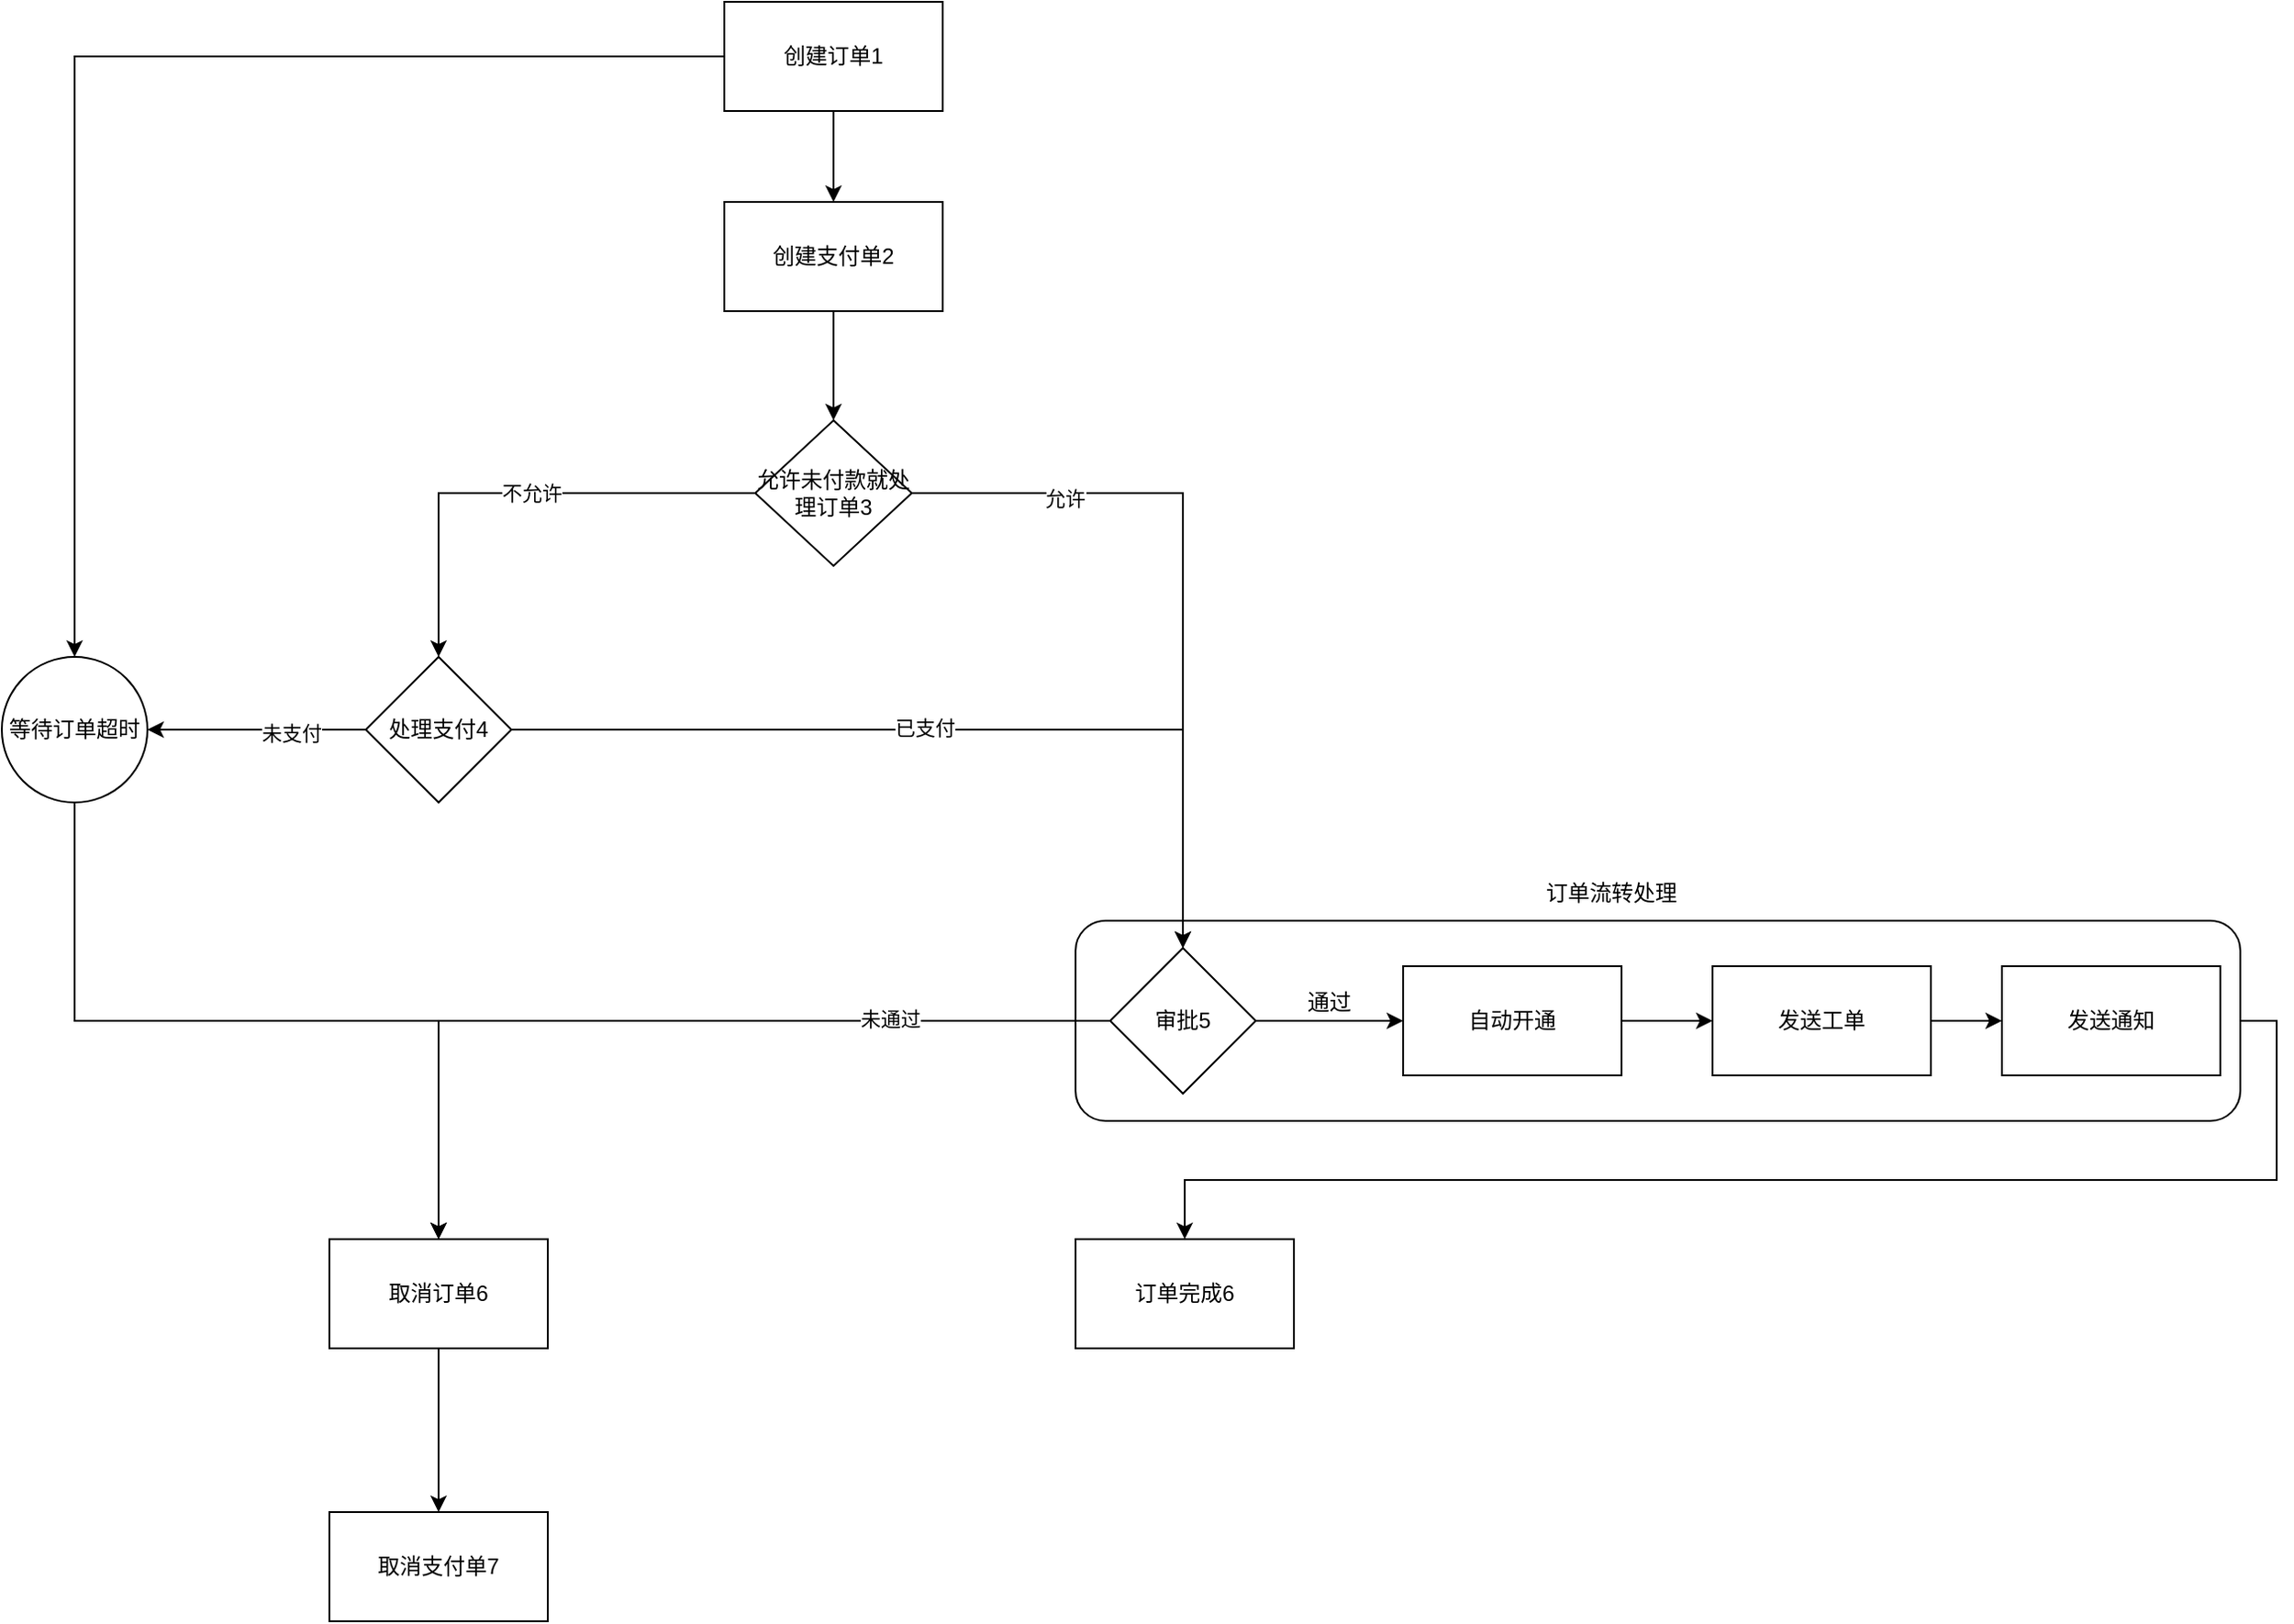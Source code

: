 <mxfile version="17.4.6" type="github">
  <diagram id="qAV7Hk5HO-pPotjD1KQM" name="Page-1">
    <mxGraphModel dx="2500" dy="895" grid="1" gridSize="10" guides="1" tooltips="1" connect="1" arrows="1" fold="1" page="1" pageScale="1" pageWidth="827" pageHeight="1169" math="0" shadow="0">
      <root>
        <mxCell id="0" />
        <mxCell id="1" parent="0" />
        <mxCell id="cph8-ptWGheT9YDBa9sX-48" style="edgeStyle=orthogonalEdgeStyle;rounded=0;orthogonalLoop=1;jettySize=auto;html=1;exitX=1;exitY=0.5;exitDx=0;exitDy=0;" edge="1" parent="1" source="cph8-ptWGheT9YDBa9sX-36" target="cph8-ptWGheT9YDBa9sX-47">
          <mxGeometry relative="1" as="geometry" />
        </mxCell>
        <mxCell id="cph8-ptWGheT9YDBa9sX-36" value="" style="rounded=1;whiteSpace=wrap;html=1;glass=0;sketch=0;" vertex="1" parent="1">
          <mxGeometry x="550" y="535" width="640" height="110" as="geometry" />
        </mxCell>
        <mxCell id="cph8-ptWGheT9YDBa9sX-19" style="edgeStyle=orthogonalEdgeStyle;rounded=0;orthogonalLoop=1;jettySize=auto;html=1;exitX=0.5;exitY=1;exitDx=0;exitDy=0;entryX=0.5;entryY=0;entryDx=0;entryDy=0;" edge="1" parent="1" source="cph8-ptWGheT9YDBa9sX-1" target="cph8-ptWGheT9YDBa9sX-2">
          <mxGeometry relative="1" as="geometry" />
        </mxCell>
        <mxCell id="cph8-ptWGheT9YDBa9sX-31" style="edgeStyle=orthogonalEdgeStyle;rounded=0;orthogonalLoop=1;jettySize=auto;html=1;exitX=0;exitY=0.5;exitDx=0;exitDy=0;" edge="1" parent="1" source="cph8-ptWGheT9YDBa9sX-1" target="cph8-ptWGheT9YDBa9sX-29">
          <mxGeometry relative="1" as="geometry" />
        </mxCell>
        <mxCell id="cph8-ptWGheT9YDBa9sX-1" value="创建订单1" style="rounded=0;whiteSpace=wrap;html=1;" vertex="1" parent="1">
          <mxGeometry x="357" y="30" width="120" height="60" as="geometry" />
        </mxCell>
        <mxCell id="cph8-ptWGheT9YDBa9sX-20" style="edgeStyle=orthogonalEdgeStyle;rounded=0;orthogonalLoop=1;jettySize=auto;html=1;exitX=0.5;exitY=1;exitDx=0;exitDy=0;entryX=0.5;entryY=0;entryDx=0;entryDy=0;" edge="1" parent="1" source="cph8-ptWGheT9YDBa9sX-2" target="cph8-ptWGheT9YDBa9sX-3">
          <mxGeometry relative="1" as="geometry" />
        </mxCell>
        <mxCell id="cph8-ptWGheT9YDBa9sX-2" value="创建支付单2" style="rounded=0;whiteSpace=wrap;html=1;" vertex="1" parent="1">
          <mxGeometry x="357" y="140" width="120" height="60" as="geometry" />
        </mxCell>
        <mxCell id="cph8-ptWGheT9YDBa9sX-5" style="edgeStyle=orthogonalEdgeStyle;rounded=0;orthogonalLoop=1;jettySize=auto;html=1;exitX=0;exitY=0.5;exitDx=0;exitDy=0;" edge="1" parent="1" source="cph8-ptWGheT9YDBa9sX-3">
          <mxGeometry relative="1" as="geometry">
            <mxPoint x="200" y="390" as="targetPoint" />
            <Array as="points">
              <mxPoint x="200" y="300" />
            </Array>
          </mxGeometry>
        </mxCell>
        <mxCell id="cph8-ptWGheT9YDBa9sX-7" value="不允许" style="edgeLabel;html=1;align=center;verticalAlign=middle;resizable=0;points=[];" vertex="1" connectable="0" parent="cph8-ptWGheT9YDBa9sX-5">
          <mxGeometry x="-0.068" relative="1" as="geometry">
            <mxPoint as="offset" />
          </mxGeometry>
        </mxCell>
        <mxCell id="cph8-ptWGheT9YDBa9sX-49" style="edgeStyle=orthogonalEdgeStyle;rounded=0;orthogonalLoop=1;jettySize=auto;html=1;exitX=1;exitY=0.5;exitDx=0;exitDy=0;entryX=0.5;entryY=0;entryDx=0;entryDy=0;" edge="1" parent="1" source="cph8-ptWGheT9YDBa9sX-3" target="cph8-ptWGheT9YDBa9sX-38">
          <mxGeometry relative="1" as="geometry" />
        </mxCell>
        <mxCell id="cph8-ptWGheT9YDBa9sX-52" value="允许" style="edgeLabel;html=1;align=center;verticalAlign=middle;resizable=0;points=[];" vertex="1" connectable="0" parent="cph8-ptWGheT9YDBa9sX-49">
          <mxGeometry x="-0.578" y="-3" relative="1" as="geometry">
            <mxPoint as="offset" />
          </mxGeometry>
        </mxCell>
        <mxCell id="cph8-ptWGheT9YDBa9sX-3" value="允许未付款就处理订单3" style="rhombus;whiteSpace=wrap;html=1;" vertex="1" parent="1">
          <mxGeometry x="374" y="260" width="86" height="80" as="geometry" />
        </mxCell>
        <mxCell id="cph8-ptWGheT9YDBa9sX-22" style="edgeStyle=orthogonalEdgeStyle;rounded=0;orthogonalLoop=1;jettySize=auto;html=1;exitX=1;exitY=0.5;exitDx=0;exitDy=0;entryX=0;entryY=0.5;entryDx=0;entryDy=0;" edge="1" parent="1" source="cph8-ptWGheT9YDBa9sX-12" target="cph8-ptWGheT9YDBa9sX-13">
          <mxGeometry relative="1" as="geometry" />
        </mxCell>
        <mxCell id="cph8-ptWGheT9YDBa9sX-12" value="自动开通" style="rounded=0;whiteSpace=wrap;html=1;" vertex="1" parent="1">
          <mxGeometry x="730" y="560" width="120" height="60" as="geometry" />
        </mxCell>
        <mxCell id="cph8-ptWGheT9YDBa9sX-23" style="edgeStyle=orthogonalEdgeStyle;rounded=0;orthogonalLoop=1;jettySize=auto;html=1;exitX=1;exitY=0.5;exitDx=0;exitDy=0;entryX=0;entryY=0.5;entryDx=0;entryDy=0;" edge="1" parent="1" source="cph8-ptWGheT9YDBa9sX-13" target="cph8-ptWGheT9YDBa9sX-14">
          <mxGeometry relative="1" as="geometry" />
        </mxCell>
        <mxCell id="cph8-ptWGheT9YDBa9sX-13" value="发送工单" style="rounded=0;whiteSpace=wrap;html=1;" vertex="1" parent="1">
          <mxGeometry x="900" y="560" width="120" height="60" as="geometry" />
        </mxCell>
        <mxCell id="cph8-ptWGheT9YDBa9sX-14" value="发送通知" style="rounded=0;whiteSpace=wrap;html=1;" vertex="1" parent="1">
          <mxGeometry x="1059" y="560" width="120" height="60" as="geometry" />
        </mxCell>
        <mxCell id="cph8-ptWGheT9YDBa9sX-56" style="edgeStyle=orthogonalEdgeStyle;rounded=0;orthogonalLoop=1;jettySize=auto;html=1;exitX=0.5;exitY=1;exitDx=0;exitDy=0;" edge="1" parent="1" source="cph8-ptWGheT9YDBa9sX-17" target="cph8-ptWGheT9YDBa9sX-54">
          <mxGeometry relative="1" as="geometry" />
        </mxCell>
        <mxCell id="cph8-ptWGheT9YDBa9sX-17" value="取消订单6" style="rounded=0;whiteSpace=wrap;html=1;" vertex="1" parent="1">
          <mxGeometry x="140" y="710" width="120" height="60" as="geometry" />
        </mxCell>
        <mxCell id="cph8-ptWGheT9YDBa9sX-30" style="edgeStyle=orthogonalEdgeStyle;rounded=0;orthogonalLoop=1;jettySize=auto;html=1;exitX=0;exitY=0.5;exitDx=0;exitDy=0;" edge="1" parent="1" source="cph8-ptWGheT9YDBa9sX-18" target="cph8-ptWGheT9YDBa9sX-29">
          <mxGeometry relative="1" as="geometry" />
        </mxCell>
        <mxCell id="cph8-ptWGheT9YDBa9sX-33" value="未支付" style="edgeLabel;html=1;align=center;verticalAlign=middle;resizable=0;points=[];" vertex="1" connectable="0" parent="cph8-ptWGheT9YDBa9sX-30">
          <mxGeometry x="-0.317" y="2" relative="1" as="geometry">
            <mxPoint as="offset" />
          </mxGeometry>
        </mxCell>
        <mxCell id="cph8-ptWGheT9YDBa9sX-50" style="edgeStyle=orthogonalEdgeStyle;rounded=0;orthogonalLoop=1;jettySize=auto;html=1;exitX=1;exitY=0.5;exitDx=0;exitDy=0;" edge="1" parent="1" source="cph8-ptWGheT9YDBa9sX-18" target="cph8-ptWGheT9YDBa9sX-38">
          <mxGeometry relative="1" as="geometry" />
        </mxCell>
        <mxCell id="cph8-ptWGheT9YDBa9sX-53" value="已支付" style="edgeLabel;html=1;align=center;verticalAlign=middle;resizable=0;points=[];" vertex="1" connectable="0" parent="cph8-ptWGheT9YDBa9sX-50">
          <mxGeometry x="-0.071" y="1" relative="1" as="geometry">
            <mxPoint as="offset" />
          </mxGeometry>
        </mxCell>
        <mxCell id="cph8-ptWGheT9YDBa9sX-18" value="&lt;span&gt;处理支付4&lt;/span&gt;" style="rhombus;whiteSpace=wrap;html=1;" vertex="1" parent="1">
          <mxGeometry x="160" y="390" width="80" height="80" as="geometry" />
        </mxCell>
        <mxCell id="cph8-ptWGheT9YDBa9sX-32" style="edgeStyle=orthogonalEdgeStyle;rounded=0;orthogonalLoop=1;jettySize=auto;html=1;exitX=0.5;exitY=1;exitDx=0;exitDy=0;" edge="1" parent="1" source="cph8-ptWGheT9YDBa9sX-29" target="cph8-ptWGheT9YDBa9sX-17">
          <mxGeometry relative="1" as="geometry" />
        </mxCell>
        <mxCell id="cph8-ptWGheT9YDBa9sX-29" value="等待订单超时" style="ellipse;whiteSpace=wrap;html=1;aspect=fixed;" vertex="1" parent="1">
          <mxGeometry x="-40" y="390" width="80" height="80" as="geometry" />
        </mxCell>
        <mxCell id="cph8-ptWGheT9YDBa9sX-37" value="订单流转处理" style="text;html=1;align=center;verticalAlign=middle;resizable=0;points=[];autosize=1;strokeColor=none;fillColor=none;" vertex="1" parent="1">
          <mxGeometry x="799" y="510" width="90" height="20" as="geometry" />
        </mxCell>
        <mxCell id="cph8-ptWGheT9YDBa9sX-43" style="edgeStyle=orthogonalEdgeStyle;rounded=0;orthogonalLoop=1;jettySize=auto;html=1;exitX=0;exitY=0.5;exitDx=0;exitDy=0;entryX=0.5;entryY=0;entryDx=0;entryDy=0;" edge="1" parent="1" source="cph8-ptWGheT9YDBa9sX-38" target="cph8-ptWGheT9YDBa9sX-17">
          <mxGeometry relative="1" as="geometry" />
        </mxCell>
        <mxCell id="cph8-ptWGheT9YDBa9sX-44" value="未通过" style="edgeLabel;html=1;align=center;verticalAlign=middle;resizable=0;points=[];" vertex="1" connectable="0" parent="cph8-ptWGheT9YDBa9sX-43">
          <mxGeometry x="-0.504" y="-1" relative="1" as="geometry">
            <mxPoint as="offset" />
          </mxGeometry>
        </mxCell>
        <mxCell id="cph8-ptWGheT9YDBa9sX-45" style="edgeStyle=orthogonalEdgeStyle;rounded=0;orthogonalLoop=1;jettySize=auto;html=1;exitX=1;exitY=0.5;exitDx=0;exitDy=0;entryX=0;entryY=0.5;entryDx=0;entryDy=0;" edge="1" parent="1" source="cph8-ptWGheT9YDBa9sX-38" target="cph8-ptWGheT9YDBa9sX-12">
          <mxGeometry relative="1" as="geometry">
            <Array as="points">
              <mxPoint x="679" y="590" />
              <mxPoint x="679" y="590" />
            </Array>
          </mxGeometry>
        </mxCell>
        <mxCell id="cph8-ptWGheT9YDBa9sX-38" value="审批5" style="rhombus;whiteSpace=wrap;html=1;rounded=0;" vertex="1" parent="1">
          <mxGeometry x="569" y="550" width="80" height="80" as="geometry" />
        </mxCell>
        <mxCell id="cph8-ptWGheT9YDBa9sX-46" value="通过" style="text;html=1;align=center;verticalAlign=middle;resizable=0;points=[];autosize=1;strokeColor=none;fillColor=none;" vertex="1" parent="1">
          <mxGeometry x="669" y="570" width="40" height="20" as="geometry" />
        </mxCell>
        <mxCell id="cph8-ptWGheT9YDBa9sX-47" value="订单完成6" style="rounded=0;whiteSpace=wrap;html=1;glass=0;sketch=0;" vertex="1" parent="1">
          <mxGeometry x="550" y="710" width="120" height="60" as="geometry" />
        </mxCell>
        <mxCell id="cph8-ptWGheT9YDBa9sX-54" value="取消支付单7" style="rounded=0;whiteSpace=wrap;html=1;glass=0;sketch=0;" vertex="1" parent="1">
          <mxGeometry x="140" y="860" width="120" height="60" as="geometry" />
        </mxCell>
      </root>
    </mxGraphModel>
  </diagram>
</mxfile>
